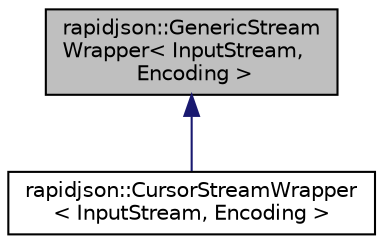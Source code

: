 digraph "rapidjson::GenericStreamWrapper&lt; InputStream, Encoding &gt;"
{
 // INTERACTIVE_SVG=YES
 // LATEX_PDF_SIZE
  edge [fontname="Helvetica",fontsize="10",labelfontname="Helvetica",labelfontsize="10"];
  node [fontname="Helvetica",fontsize="10",shape=record];
  Node0 [label="rapidjson::GenericStream\lWrapper\< InputStream,\l Encoding \>",height=0.2,width=0.4,color="black", fillcolor="grey75", style="filled", fontcolor="black",tooltip="A Stream Wrapper."];
  Node0 -> Node1 [dir="back",color="midnightblue",fontsize="10",style="solid",fontname="Helvetica"];
  Node1 [label="rapidjson::CursorStreamWrapper\l\< InputStream, Encoding \>",height=0.2,width=0.4,color="black", fillcolor="white", style="filled",URL="$classrapidjson_1_1_cursor_stream_wrapper.html",tooltip="Cursor stream wrapper for counting line and column number if error exists."];
}
